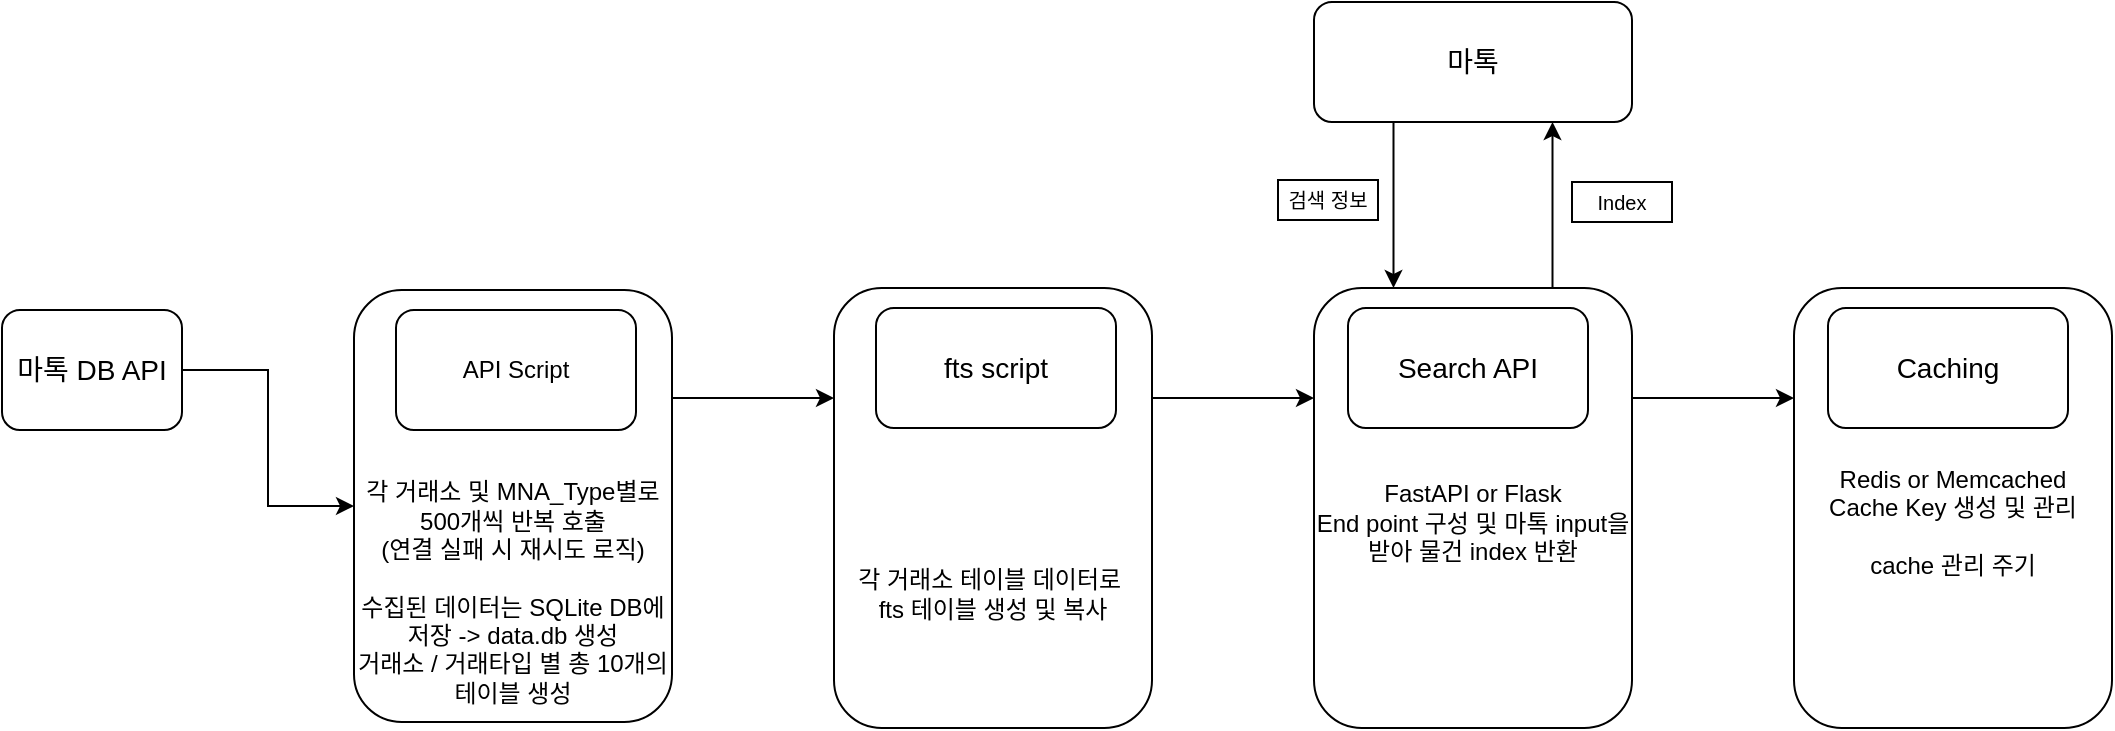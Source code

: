 <mxfile version="24.7.6">
  <diagram id="yPxyJZ8AM_hMuL3Unpa9" name="complex gitflow">
    <mxGraphModel dx="1687" dy="832" grid="1" gridSize="10" guides="1" tooltips="1" connect="1" arrows="1" fold="1" page="1" pageScale="1" pageWidth="1100" pageHeight="850" math="0" shadow="0">
      <root>
        <mxCell id="0" />
        <mxCell id="1" parent="0" />
        <mxCell id="Ud2c-rGIMPgrmA5Fe9ls-14" style="edgeStyle=orthogonalEdgeStyle;rounded=0;orthogonalLoop=1;jettySize=auto;html=1;exitX=1;exitY=0.25;exitDx=0;exitDy=0;entryX=0;entryY=0.25;entryDx=0;entryDy=0;" edge="1" parent="1" source="Ud2c-rGIMPgrmA5Fe9ls-7" target="Ud2c-rGIMPgrmA5Fe9ls-11">
          <mxGeometry relative="1" as="geometry" />
        </mxCell>
        <mxCell id="Ud2c-rGIMPgrmA5Fe9ls-7" value="&lt;div&gt;&lt;font style=&quot;font-size: 12px;&quot;&gt;&lt;br&gt;&lt;/font&gt;&lt;/div&gt;&lt;div&gt;&lt;font style=&quot;font-size: 12px;&quot;&gt;&lt;br&gt;&lt;/font&gt;&lt;/div&gt;&lt;div&gt;&lt;font style=&quot;font-size: 12px;&quot;&gt;&lt;br&gt;&lt;/font&gt;&lt;/div&gt;&lt;div&gt;&lt;font style=&quot;font-size: 12px;&quot;&gt;&lt;br&gt;&lt;/font&gt;&lt;/div&gt;&lt;div&gt;&lt;font style=&quot;font-size: 12px;&quot;&gt;&lt;br&gt;&lt;/font&gt;&lt;/div&gt;&lt;div&gt;&lt;font style=&quot;font-size: 12px;&quot;&gt;&lt;br&gt;&lt;/font&gt;&lt;/div&gt;&lt;font style=&quot;font-size: 12px;&quot;&gt;각 거래소 및 MNA_Type별로 500개씩 반복 호출&lt;/font&gt;&lt;div&gt;(연결 실패 시 재시도 로직)&lt;br&gt;&lt;div style=&quot;&quot;&gt;&lt;font style=&quot;font-size: 12px;&quot;&gt;&lt;br&gt;&lt;/font&gt;&lt;/div&gt;&lt;div style=&quot;&quot;&gt;&lt;font style=&quot;font-size: 12px;&quot;&gt;수집된 데이터는 SQLite DB에 저장 -&amp;gt; data.db 생성&lt;/font&gt;&lt;/div&gt;&lt;/div&gt;&lt;div style=&quot;&quot;&gt;거래소 / 거래타입 별 총 10개의 테이블 생성&lt;/div&gt;" style="rounded=1;whiteSpace=wrap;html=1;align=center;" vertex="1" parent="1">
          <mxGeometry x="201" y="154" width="159" height="216" as="geometry" />
        </mxCell>
        <mxCell id="Ud2c-rGIMPgrmA5Fe9ls-15" value="" style="edgeStyle=orthogonalEdgeStyle;rounded=0;orthogonalLoop=1;jettySize=auto;html=1;" edge="1" parent="1" source="Ud2c-rGIMPgrmA5Fe9ls-4" target="Ud2c-rGIMPgrmA5Fe9ls-7">
          <mxGeometry relative="1" as="geometry" />
        </mxCell>
        <mxCell id="Ud2c-rGIMPgrmA5Fe9ls-4" value="&lt;font style=&quot;font-size: 14px;&quot;&gt;마톡 DB API&lt;/font&gt;" style="rounded=1;whiteSpace=wrap;html=1;" vertex="1" parent="1">
          <mxGeometry x="25" y="164" width="90" height="60" as="geometry" />
        </mxCell>
        <mxCell id="Ud2c-rGIMPgrmA5Fe9ls-5" value="API Script" style="rounded=1;whiteSpace=wrap;html=1;" vertex="1" parent="1">
          <mxGeometry x="222" y="164" width="120" height="60" as="geometry" />
        </mxCell>
        <mxCell id="Ud2c-rGIMPgrmA5Fe9ls-18" style="edgeStyle=orthogonalEdgeStyle;rounded=0;orthogonalLoop=1;jettySize=auto;html=1;exitX=1;exitY=0.25;exitDx=0;exitDy=0;entryX=0;entryY=0.25;entryDx=0;entryDy=0;" edge="1" parent="1" source="Ud2c-rGIMPgrmA5Fe9ls-11" target="Ud2c-rGIMPgrmA5Fe9ls-16">
          <mxGeometry relative="1" as="geometry" />
        </mxCell>
        <mxCell id="Ud2c-rGIMPgrmA5Fe9ls-11" value="&lt;div&gt;&lt;font style=&quot;font-size: 12px;&quot;&gt;&lt;br&gt;&lt;/font&gt;&lt;/div&gt;&lt;div&gt;&lt;font style=&quot;font-size: 12px;&quot;&gt;&lt;br&gt;&lt;/font&gt;&lt;/div&gt;&lt;div&gt;&lt;font style=&quot;font-size: 12px;&quot;&gt;&lt;br&gt;&lt;/font&gt;&lt;/div&gt;&lt;div&gt;&lt;font style=&quot;font-size: 12px;&quot;&gt;&lt;br&gt;&lt;/font&gt;&lt;/div&gt;&lt;div&gt;&lt;font style=&quot;font-size: 12px;&quot;&gt;&lt;br&gt;&lt;/font&gt;&lt;/div&gt;&lt;div&gt;&lt;font style=&quot;font-size: 12px;&quot;&gt;&lt;br&gt;&lt;/font&gt;&lt;/div&gt;각 거래소 테이블 데이터로&amp;nbsp;&lt;div&gt;fts 테이블 생성 및 복사&lt;/div&gt;" style="rounded=1;whiteSpace=wrap;html=1;align=center;" vertex="1" parent="1">
          <mxGeometry x="441" y="153" width="159" height="220" as="geometry" />
        </mxCell>
        <mxCell id="Ud2c-rGIMPgrmA5Fe9ls-12" value="&lt;span style=&quot;font-size: 14px;&quot;&gt;fts script&lt;/span&gt;" style="rounded=1;whiteSpace=wrap;html=1;" vertex="1" parent="1">
          <mxGeometry x="462" y="163" width="120" height="60" as="geometry" />
        </mxCell>
        <mxCell id="Ud2c-rGIMPgrmA5Fe9ls-21" style="edgeStyle=orthogonalEdgeStyle;rounded=0;orthogonalLoop=1;jettySize=auto;html=1;exitX=0.25;exitY=1;exitDx=0;exitDy=0;entryX=0.25;entryY=0;entryDx=0;entryDy=0;" edge="1" parent="1" source="Ud2c-rGIMPgrmA5Fe9ls-19" target="Ud2c-rGIMPgrmA5Fe9ls-16">
          <mxGeometry relative="1" as="geometry">
            <mxPoint x="731" y="80" as="sourcePoint" />
            <mxPoint x="731" y="140" as="targetPoint" />
          </mxGeometry>
        </mxCell>
        <mxCell id="Ud2c-rGIMPgrmA5Fe9ls-27" style="edgeStyle=orthogonalEdgeStyle;rounded=0;orthogonalLoop=1;jettySize=auto;html=1;exitX=1;exitY=0.25;exitDx=0;exitDy=0;entryX=0;entryY=0.25;entryDx=0;entryDy=0;" edge="1" parent="1" source="Ud2c-rGIMPgrmA5Fe9ls-16" target="Ud2c-rGIMPgrmA5Fe9ls-25">
          <mxGeometry relative="1" as="geometry" />
        </mxCell>
        <mxCell id="Ud2c-rGIMPgrmA5Fe9ls-16" value="&lt;div&gt;&lt;font style=&quot;font-size: 12px;&quot;&gt;&lt;br&gt;&lt;/font&gt;&lt;/div&gt;&lt;div&gt;FastAPI or Flask&lt;br&gt;&lt;/div&gt;&lt;div&gt;End point 구성 및 마톡 input을 받아 물건 index 반환&lt;/div&gt;" style="rounded=1;whiteSpace=wrap;html=1;align=center;" vertex="1" parent="1">
          <mxGeometry x="681" y="153" width="159" height="220" as="geometry" />
        </mxCell>
        <mxCell id="Ud2c-rGIMPgrmA5Fe9ls-17" value="&lt;span style=&quot;font-size: 14px;&quot;&gt;Search API&lt;/span&gt;" style="rounded=1;whiteSpace=wrap;html=1;" vertex="1" parent="1">
          <mxGeometry x="698" y="163" width="120" height="60" as="geometry" />
        </mxCell>
        <mxCell id="Ud2c-rGIMPgrmA5Fe9ls-22" style="edgeStyle=orthogonalEdgeStyle;rounded=0;orthogonalLoop=1;jettySize=auto;html=1;exitX=0.75;exitY=0;exitDx=0;exitDy=0;entryX=0.75;entryY=1;entryDx=0;entryDy=0;" edge="1" parent="1" source="Ud2c-rGIMPgrmA5Fe9ls-16" target="Ud2c-rGIMPgrmA5Fe9ls-19">
          <mxGeometry relative="1" as="geometry">
            <mxPoint x="781" y="140" as="sourcePoint" />
            <mxPoint x="790" y="80" as="targetPoint" />
          </mxGeometry>
        </mxCell>
        <mxCell id="Ud2c-rGIMPgrmA5Fe9ls-19" value="&lt;font style=&quot;font-size: 14px;&quot;&gt;마톡&lt;/font&gt;" style="rounded=1;whiteSpace=wrap;html=1;" vertex="1" parent="1">
          <mxGeometry x="681" y="10" width="159" height="60" as="geometry" />
        </mxCell>
        <mxCell id="Ud2c-rGIMPgrmA5Fe9ls-23" value="&lt;font style=&quot;font-size: 10px;&quot;&gt;검색 정보&lt;/font&gt;" style="whiteSpace=wrap;html=1;" vertex="1" parent="1">
          <mxGeometry x="663" y="99" width="50" height="20" as="geometry" />
        </mxCell>
        <mxCell id="Ud2c-rGIMPgrmA5Fe9ls-24" value="&lt;span style=&quot;font-size: 10px;&quot;&gt;Index&lt;/span&gt;" style="whiteSpace=wrap;html=1;" vertex="1" parent="1">
          <mxGeometry x="810" y="100" width="50" height="20" as="geometry" />
        </mxCell>
        <mxCell id="Ud2c-rGIMPgrmA5Fe9ls-25" value="&lt;div&gt;&lt;font style=&quot;font-size: 12px;&quot;&gt;&lt;br&gt;&lt;/font&gt;&lt;/div&gt;&lt;div&gt;Redis or Memcached&lt;/div&gt;&lt;div&gt;Cache Key 생성 및 관리&lt;/div&gt;&lt;div&gt;&lt;br&gt;&lt;/div&gt;&lt;div&gt;cache 관리 주기&lt;/div&gt;" style="rounded=1;whiteSpace=wrap;html=1;align=center;" vertex="1" parent="1">
          <mxGeometry x="921" y="153" width="159" height="220" as="geometry" />
        </mxCell>
        <mxCell id="Ud2c-rGIMPgrmA5Fe9ls-26" value="&lt;span style=&quot;font-size: 14px;&quot;&gt;Caching&lt;/span&gt;" style="rounded=1;whiteSpace=wrap;html=1;" vertex="1" parent="1">
          <mxGeometry x="938" y="163" width="120" height="60" as="geometry" />
        </mxCell>
      </root>
    </mxGraphModel>
  </diagram>
</mxfile>
